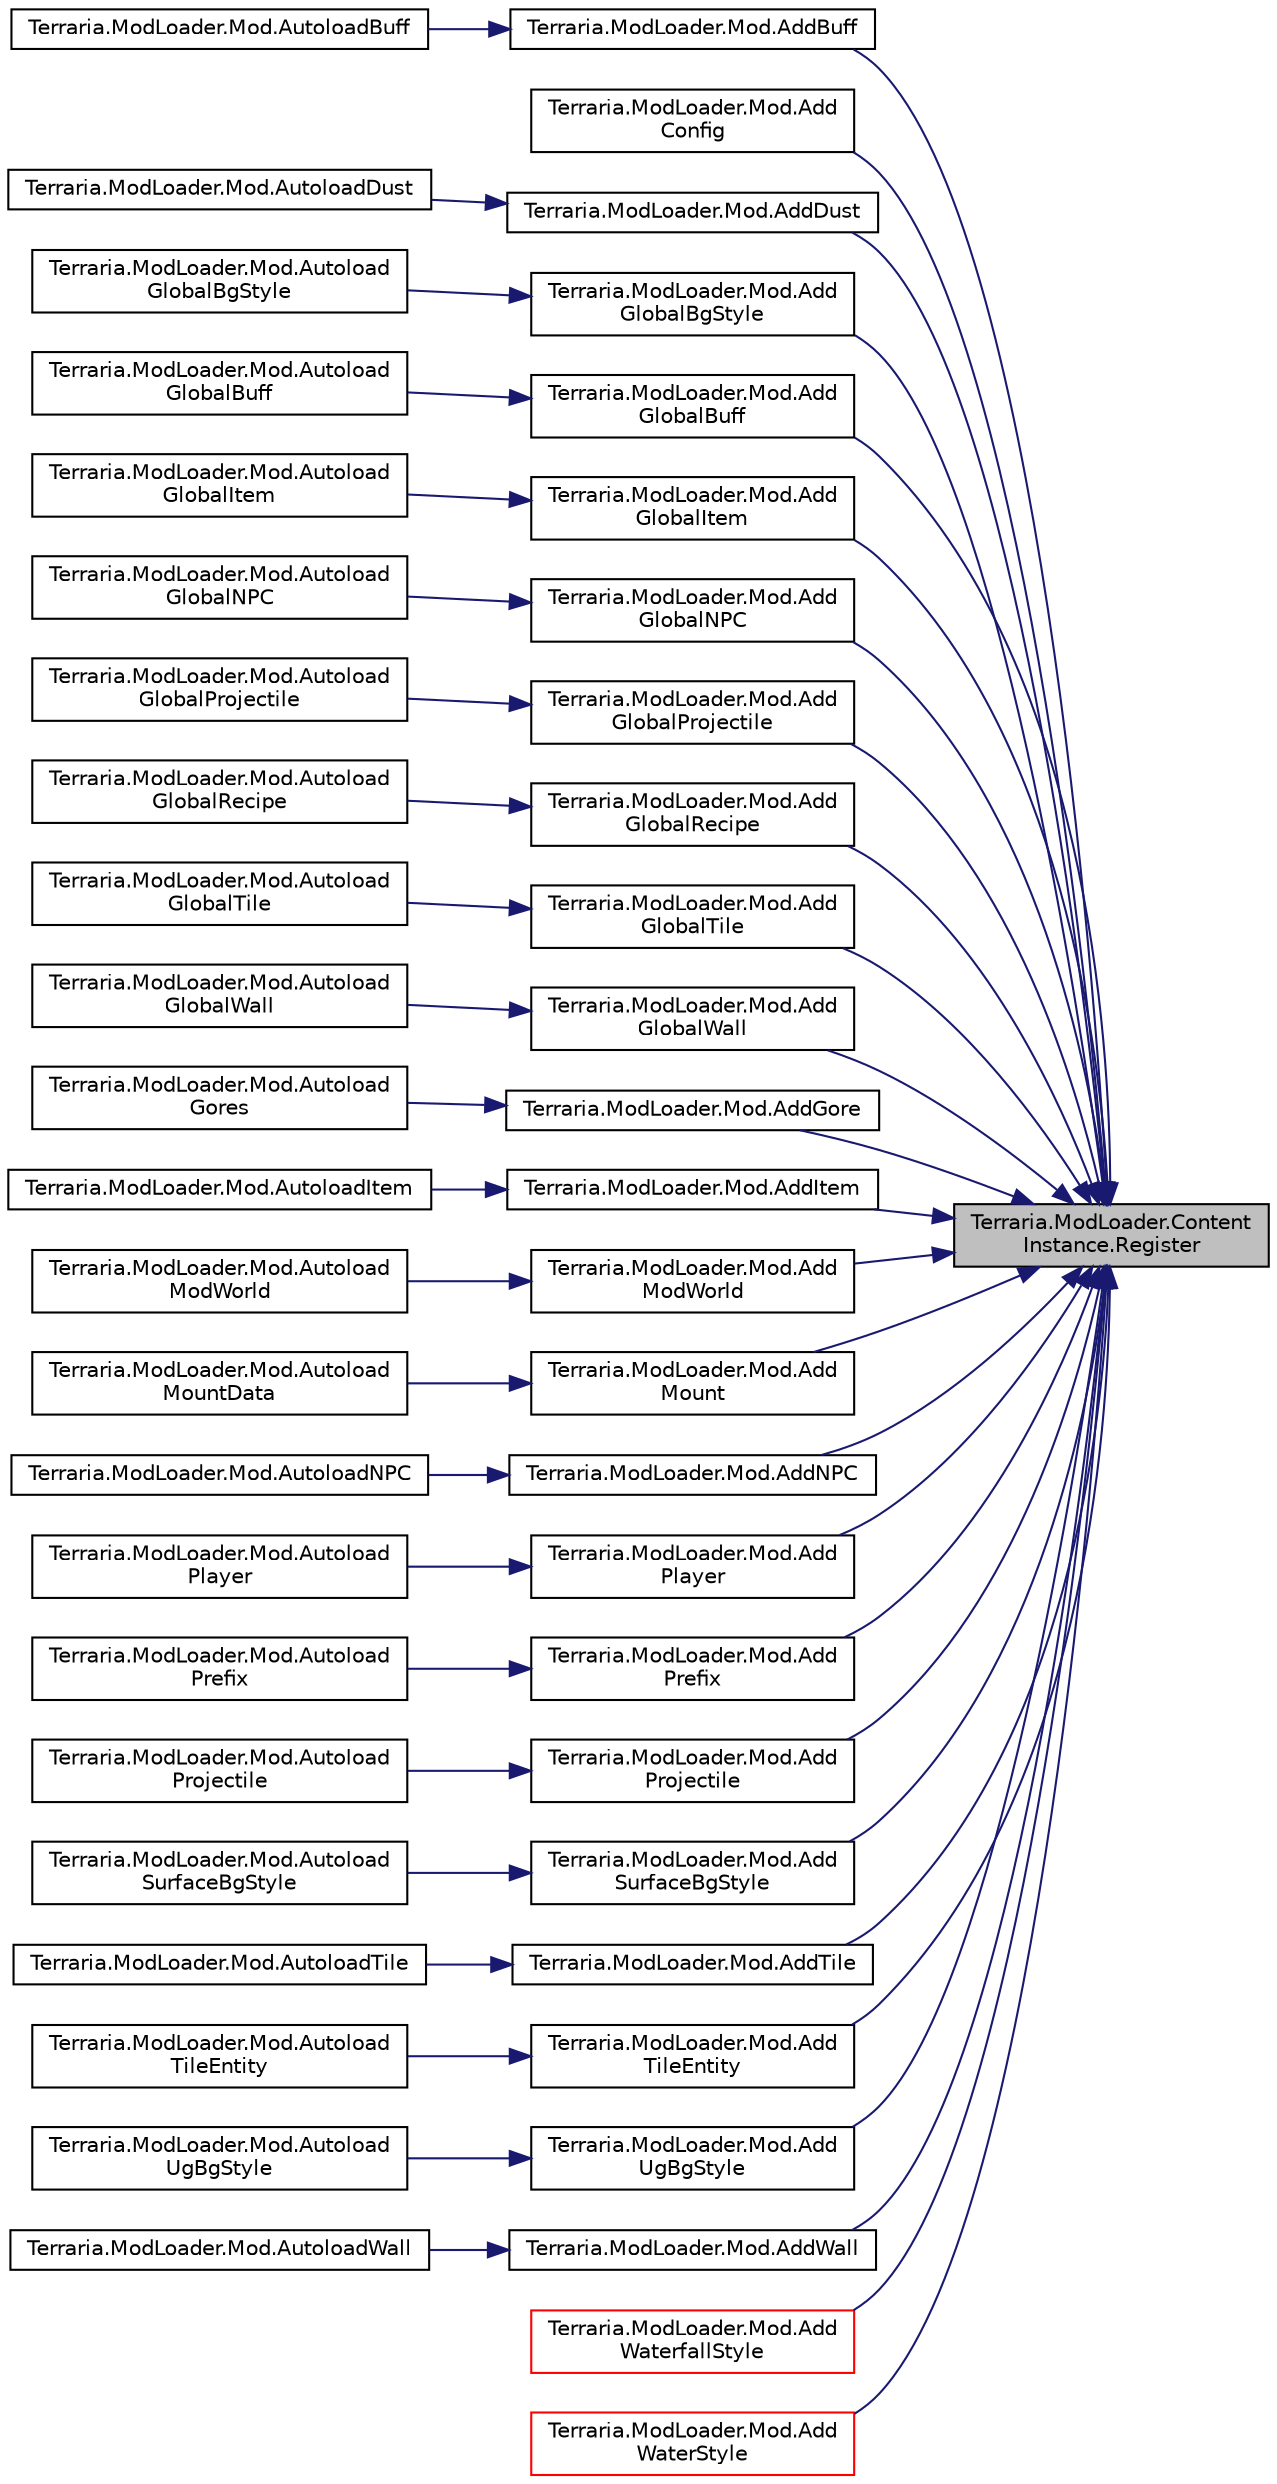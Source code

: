 digraph "Terraria.ModLoader.ContentInstance.Register"
{
 // LATEX_PDF_SIZE
  edge [fontname="Helvetica",fontsize="10",labelfontname="Helvetica",labelfontsize="10"];
  node [fontname="Helvetica",fontsize="10",shape=record];
  rankdir="RL";
  Node1 [label="Terraria.ModLoader.Content\lInstance.Register",height=0.2,width=0.4,color="black", fillcolor="grey75", style="filled", fontcolor="black",tooltip=" "];
  Node1 -> Node2 [dir="back",color="midnightblue",fontsize="10",style="solid",fontname="Helvetica"];
  Node2 [label="Terraria.ModLoader.Mod.AddBuff",height=0.2,width=0.4,color="black", fillcolor="white", style="filled",URL="$class_terraria_1_1_mod_loader_1_1_mod.html#a55288ca705db7b2771c9d38b9a98594b",tooltip="Adds a type of buff to the game with the specified internal name and texture."];
  Node2 -> Node3 [dir="back",color="midnightblue",fontsize="10",style="solid",fontname="Helvetica"];
  Node3 [label="Terraria.ModLoader.Mod.AutoloadBuff",height=0.2,width=0.4,color="black", fillcolor="white", style="filled",URL="$class_terraria_1_1_mod_loader_1_1_mod.html#a33a464999b256b35655f5ca172591d43",tooltip=" "];
  Node1 -> Node4 [dir="back",color="midnightblue",fontsize="10",style="solid",fontname="Helvetica"];
  Node4 [label="Terraria.ModLoader.Mod.Add\lConfig",height=0.2,width=0.4,color="black", fillcolor="white", style="filled",URL="$class_terraria_1_1_mod_loader_1_1_mod.html#ad14287f83742a72083e3c6c9f298835f",tooltip=" "];
  Node1 -> Node5 [dir="back",color="midnightblue",fontsize="10",style="solid",fontname="Helvetica"];
  Node5 [label="Terraria.ModLoader.Mod.AddDust",height=0.2,width=0.4,color="black", fillcolor="white", style="filled",URL="$class_terraria_1_1_mod_loader_1_1_mod.html#a35e24b2d8b9d749c129d8219023b0ec0",tooltip="Adds a type of dust to your mod with the specified name. Create an instance of ModDust normally,..."];
  Node5 -> Node6 [dir="back",color="midnightblue",fontsize="10",style="solid",fontname="Helvetica"];
  Node6 [label="Terraria.ModLoader.Mod.AutoloadDust",height=0.2,width=0.4,color="black", fillcolor="white", style="filled",URL="$class_terraria_1_1_mod_loader_1_1_mod.html#a39adda16701748f5da5f0c6fda3f1ff3",tooltip=" "];
  Node1 -> Node7 [dir="back",color="midnightblue",fontsize="10",style="solid",fontname="Helvetica"];
  Node7 [label="Terraria.ModLoader.Mod.Add\lGlobalBgStyle",height=0.2,width=0.4,color="black", fillcolor="white", style="filled",URL="$class_terraria_1_1_mod_loader_1_1_mod.html#a160a9cbb35a195418791ecc652137534",tooltip="Adds the given global background style with the given name to this mod."];
  Node7 -> Node8 [dir="back",color="midnightblue",fontsize="10",style="solid",fontname="Helvetica"];
  Node8 [label="Terraria.ModLoader.Mod.Autoload\lGlobalBgStyle",height=0.2,width=0.4,color="black", fillcolor="white", style="filled",URL="$class_terraria_1_1_mod_loader_1_1_mod.html#ab4b80a990187bffdefb9339d54e7d3a7",tooltip=" "];
  Node1 -> Node9 [dir="back",color="midnightblue",fontsize="10",style="solid",fontname="Helvetica"];
  Node9 [label="Terraria.ModLoader.Mod.Add\lGlobalBuff",height=0.2,width=0.4,color="black", fillcolor="white", style="filled",URL="$class_terraria_1_1_mod_loader_1_1_mod.html#a84928ee1f0255c4c2820c1abe82b1485",tooltip="Adds the given GlobalBuff instance to this mod using the provided name."];
  Node9 -> Node10 [dir="back",color="midnightblue",fontsize="10",style="solid",fontname="Helvetica"];
  Node10 [label="Terraria.ModLoader.Mod.Autoload\lGlobalBuff",height=0.2,width=0.4,color="black", fillcolor="white", style="filled",URL="$class_terraria_1_1_mod_loader_1_1_mod.html#a47233a6da0bd0cf93ca3f0fd29953ca5",tooltip=" "];
  Node1 -> Node11 [dir="back",color="midnightblue",fontsize="10",style="solid",fontname="Helvetica"];
  Node11 [label="Terraria.ModLoader.Mod.Add\lGlobalItem",height=0.2,width=0.4,color="black", fillcolor="white", style="filled",URL="$class_terraria_1_1_mod_loader_1_1_mod.html#a01174f2a36e18d1ef4dca42cf40660de",tooltip="Adds the given GlobalItem instance to this mod with the provided name."];
  Node11 -> Node12 [dir="back",color="midnightblue",fontsize="10",style="solid",fontname="Helvetica"];
  Node12 [label="Terraria.ModLoader.Mod.Autoload\lGlobalItem",height=0.2,width=0.4,color="black", fillcolor="white", style="filled",URL="$class_terraria_1_1_mod_loader_1_1_mod.html#a757849dd36d5bd004b48e831c1f2af9d",tooltip=" "];
  Node1 -> Node13 [dir="back",color="midnightblue",fontsize="10",style="solid",fontname="Helvetica"];
  Node13 [label="Terraria.ModLoader.Mod.Add\lGlobalNPC",height=0.2,width=0.4,color="black", fillcolor="white", style="filled",URL="$class_terraria_1_1_mod_loader_1_1_mod.html#a819d35ecbf232095887b7c7c5f548624",tooltip="Adds the given GlobalNPC instance to this mod with the provided name."];
  Node13 -> Node14 [dir="back",color="midnightblue",fontsize="10",style="solid",fontname="Helvetica"];
  Node14 [label="Terraria.ModLoader.Mod.Autoload\lGlobalNPC",height=0.2,width=0.4,color="black", fillcolor="white", style="filled",URL="$class_terraria_1_1_mod_loader_1_1_mod.html#a1c5b8c3e6d7c699874ee694eca37342b",tooltip=" "];
  Node1 -> Node15 [dir="back",color="midnightblue",fontsize="10",style="solid",fontname="Helvetica"];
  Node15 [label="Terraria.ModLoader.Mod.Add\lGlobalProjectile",height=0.2,width=0.4,color="black", fillcolor="white", style="filled",URL="$class_terraria_1_1_mod_loader_1_1_mod.html#acb58c4a7ae42701865a03a8ab247cee2",tooltip="Adds the given GlobalProjectile instance to this mod with the provided name."];
  Node15 -> Node16 [dir="back",color="midnightblue",fontsize="10",style="solid",fontname="Helvetica"];
  Node16 [label="Terraria.ModLoader.Mod.Autoload\lGlobalProjectile",height=0.2,width=0.4,color="black", fillcolor="white", style="filled",URL="$class_terraria_1_1_mod_loader_1_1_mod.html#addd3a6562e57d4753f985eae5deb8d80",tooltip=" "];
  Node1 -> Node17 [dir="back",color="midnightblue",fontsize="10",style="solid",fontname="Helvetica"];
  Node17 [label="Terraria.ModLoader.Mod.Add\lGlobalRecipe",height=0.2,width=0.4,color="black", fillcolor="white", style="filled",URL="$class_terraria_1_1_mod_loader_1_1_mod.html#acc81eb2ec1c2c8b77b0a48e1c44b3eea",tooltip="Manually add a Global Recipe during Load"];
  Node17 -> Node18 [dir="back",color="midnightblue",fontsize="10",style="solid",fontname="Helvetica"];
  Node18 [label="Terraria.ModLoader.Mod.Autoload\lGlobalRecipe",height=0.2,width=0.4,color="black", fillcolor="white", style="filled",URL="$class_terraria_1_1_mod_loader_1_1_mod.html#a260102490302084e1d250fc5828d2c77",tooltip=" "];
  Node1 -> Node19 [dir="back",color="midnightblue",fontsize="10",style="solid",fontname="Helvetica"];
  Node19 [label="Terraria.ModLoader.Mod.Add\lGlobalTile",height=0.2,width=0.4,color="black", fillcolor="white", style="filled",URL="$class_terraria_1_1_mod_loader_1_1_mod.html#a007e71453ca0f368bebde55c4794a12e",tooltip="Adds the given GlobalTile instance to this mod with the provided name."];
  Node19 -> Node20 [dir="back",color="midnightblue",fontsize="10",style="solid",fontname="Helvetica"];
  Node20 [label="Terraria.ModLoader.Mod.Autoload\lGlobalTile",height=0.2,width=0.4,color="black", fillcolor="white", style="filled",URL="$class_terraria_1_1_mod_loader_1_1_mod.html#a539677e838ba592861ed487958819314",tooltip=" "];
  Node1 -> Node21 [dir="back",color="midnightblue",fontsize="10",style="solid",fontname="Helvetica"];
  Node21 [label="Terraria.ModLoader.Mod.Add\lGlobalWall",height=0.2,width=0.4,color="black", fillcolor="white", style="filled",URL="$class_terraria_1_1_mod_loader_1_1_mod.html#a34fbb533991ad5a328a3f0c897b5e4a7",tooltip="Adds the given GlobalWall instance to this mod with the provided name."];
  Node21 -> Node22 [dir="back",color="midnightblue",fontsize="10",style="solid",fontname="Helvetica"];
  Node22 [label="Terraria.ModLoader.Mod.Autoload\lGlobalWall",height=0.2,width=0.4,color="black", fillcolor="white", style="filled",URL="$class_terraria_1_1_mod_loader_1_1_mod.html#ad6c54fee62aed4abe4cf115b70d542b0",tooltip=" "];
  Node1 -> Node23 [dir="back",color="midnightblue",fontsize="10",style="solid",fontname="Helvetica"];
  Node23 [label="Terraria.ModLoader.Mod.AddGore",height=0.2,width=0.4,color="black", fillcolor="white", style="filled",URL="$class_terraria_1_1_mod_loader_1_1_mod.html#a0f77bc7cc6bb96b5c825c9b008b0ac70",tooltip="Adds the given texture to the game as a custom gore, with the given custom gore behavior...."];
  Node23 -> Node24 [dir="back",color="midnightblue",fontsize="10",style="solid",fontname="Helvetica"];
  Node24 [label="Terraria.ModLoader.Mod.Autoload\lGores",height=0.2,width=0.4,color="black", fillcolor="white", style="filled",URL="$class_terraria_1_1_mod_loader_1_1_mod.html#ac9064133215499a971fe5842afaefba8",tooltip=" "];
  Node1 -> Node25 [dir="back",color="midnightblue",fontsize="10",style="solid",fontname="Helvetica"];
  Node25 [label="Terraria.ModLoader.Mod.AddItem",height=0.2,width=0.4,color="black", fillcolor="white", style="filled",URL="$class_terraria_1_1_mod_loader_1_1_mod.html#adab40a83505b67624f9789e85f6b4fde",tooltip="Adds a type of item to your mod with the specified internal name. This method should be called in Loa..."];
  Node25 -> Node26 [dir="back",color="midnightblue",fontsize="10",style="solid",fontname="Helvetica"];
  Node26 [label="Terraria.ModLoader.Mod.AutoloadItem",height=0.2,width=0.4,color="black", fillcolor="white", style="filled",URL="$class_terraria_1_1_mod_loader_1_1_mod.html#abda6b3a9ca7641689fd6e5dbdd954b86",tooltip=" "];
  Node1 -> Node27 [dir="back",color="midnightblue",fontsize="10",style="solid",fontname="Helvetica"];
  Node27 [label="Terraria.ModLoader.Mod.Add\lModWorld",height=0.2,width=0.4,color="black", fillcolor="white", style="filled",URL="$class_terraria_1_1_mod_loader_1_1_mod.html#ab33e96bff6f25a168d2962f64718628f",tooltip="Adds a ModWorld to this mod with the given name."];
  Node27 -> Node28 [dir="back",color="midnightblue",fontsize="10",style="solid",fontname="Helvetica"];
  Node28 [label="Terraria.ModLoader.Mod.Autoload\lModWorld",height=0.2,width=0.4,color="black", fillcolor="white", style="filled",URL="$class_terraria_1_1_mod_loader_1_1_mod.html#add23821649453480685af3af217c19f0",tooltip=" "];
  Node1 -> Node29 [dir="back",color="midnightblue",fontsize="10",style="solid",fontname="Helvetica"];
  Node29 [label="Terraria.ModLoader.Mod.Add\lMount",height=0.2,width=0.4,color="black", fillcolor="white", style="filled",URL="$class_terraria_1_1_mod_loader_1_1_mod.html#a9f844d58f1fc1cc6048d53729ec94821",tooltip="Adds the given mount to the game with the given name and texture. The extraTextures dictionary should..."];
  Node29 -> Node30 [dir="back",color="midnightblue",fontsize="10",style="solid",fontname="Helvetica"];
  Node30 [label="Terraria.ModLoader.Mod.Autoload\lMountData",height=0.2,width=0.4,color="black", fillcolor="white", style="filled",URL="$class_terraria_1_1_mod_loader_1_1_mod.html#ae0d192b40a5334b56f19a64161ac3511",tooltip=" "];
  Node1 -> Node31 [dir="back",color="midnightblue",fontsize="10",style="solid",fontname="Helvetica"];
  Node31 [label="Terraria.ModLoader.Mod.AddNPC",height=0.2,width=0.4,color="black", fillcolor="white", style="filled",URL="$class_terraria_1_1_mod_loader_1_1_mod.html#a40156ebb40b43a863961582b89b4bab7",tooltip="Adds a type of NPC to the game with the specified name and texture. Also allows you to give the NPC a..."];
  Node31 -> Node32 [dir="back",color="midnightblue",fontsize="10",style="solid",fontname="Helvetica"];
  Node32 [label="Terraria.ModLoader.Mod.AutoloadNPC",height=0.2,width=0.4,color="black", fillcolor="white", style="filled",URL="$class_terraria_1_1_mod_loader_1_1_mod.html#ad77577c0eeaae460a0f0652b70897259",tooltip=" "];
  Node1 -> Node33 [dir="back",color="midnightblue",fontsize="10",style="solid",fontname="Helvetica"];
  Node33 [label="Terraria.ModLoader.Mod.Add\lPlayer",height=0.2,width=0.4,color="black", fillcolor="white", style="filled",URL="$class_terraria_1_1_mod_loader_1_1_mod.html#a213ac752d7c7e155c6c614ba9f6b3043",tooltip="Adds a type of ModPlayer to this mod. All ModPlayer types will be newly created and attached to each ..."];
  Node33 -> Node34 [dir="back",color="midnightblue",fontsize="10",style="solid",fontname="Helvetica"];
  Node34 [label="Terraria.ModLoader.Mod.Autoload\lPlayer",height=0.2,width=0.4,color="black", fillcolor="white", style="filled",URL="$class_terraria_1_1_mod_loader_1_1_mod.html#a01aaa129cd2ff87b999e12a71e3e3d1b",tooltip=" "];
  Node1 -> Node35 [dir="back",color="midnightblue",fontsize="10",style="solid",fontname="Helvetica"];
  Node35 [label="Terraria.ModLoader.Mod.Add\lPrefix",height=0.2,width=0.4,color="black", fillcolor="white", style="filled",URL="$class_terraria_1_1_mod_loader_1_1_mod.html#a567196abdd3218970adf650a2e54dd7c",tooltip="Adds a prefix to your mod with the specified internal name. This method should be called in Load...."];
  Node35 -> Node36 [dir="back",color="midnightblue",fontsize="10",style="solid",fontname="Helvetica"];
  Node36 [label="Terraria.ModLoader.Mod.Autoload\lPrefix",height=0.2,width=0.4,color="black", fillcolor="white", style="filled",URL="$class_terraria_1_1_mod_loader_1_1_mod.html#a47fe45a162f50e14fd201ef2f4c1ae43",tooltip=" "];
  Node1 -> Node37 [dir="back",color="midnightblue",fontsize="10",style="solid",fontname="Helvetica"];
  Node37 [label="Terraria.ModLoader.Mod.Add\lProjectile",height=0.2,width=0.4,color="black", fillcolor="white", style="filled",URL="$class_terraria_1_1_mod_loader_1_1_mod.html#aa2df60c138c72148d426806d077bca9c",tooltip="Adds a type of projectile to the game with the specified name."];
  Node37 -> Node38 [dir="back",color="midnightblue",fontsize="10",style="solid",fontname="Helvetica"];
  Node38 [label="Terraria.ModLoader.Mod.Autoload\lProjectile",height=0.2,width=0.4,color="black", fillcolor="white", style="filled",URL="$class_terraria_1_1_mod_loader_1_1_mod.html#a2cc06bb68e395f20ede259d09eb91b05",tooltip=" "];
  Node1 -> Node39 [dir="back",color="midnightblue",fontsize="10",style="solid",fontname="Helvetica"];
  Node39 [label="Terraria.ModLoader.Mod.Add\lSurfaceBgStyle",height=0.2,width=0.4,color="black", fillcolor="white", style="filled",URL="$class_terraria_1_1_mod_loader_1_1_mod.html#aeb8e86a5ffd24bb016470689ec5f9461",tooltip="Adds the given surface background style with the given name to this mod."];
  Node39 -> Node40 [dir="back",color="midnightblue",fontsize="10",style="solid",fontname="Helvetica"];
  Node40 [label="Terraria.ModLoader.Mod.Autoload\lSurfaceBgStyle",height=0.2,width=0.4,color="black", fillcolor="white", style="filled",URL="$class_terraria_1_1_mod_loader_1_1_mod.html#a6026f47db8932c4ecec5c396a53dcb8c",tooltip=" "];
  Node1 -> Node41 [dir="back",color="midnightblue",fontsize="10",style="solid",fontname="Helvetica"];
  Node41 [label="Terraria.ModLoader.Mod.AddTile",height=0.2,width=0.4,color="black", fillcolor="white", style="filled",URL="$class_terraria_1_1_mod_loader_1_1_mod.html#a7b7be7670de0a520f74f6c114dad86e1",tooltip="Adds a type of tile to the game with the specified name and texture."];
  Node41 -> Node42 [dir="back",color="midnightblue",fontsize="10",style="solid",fontname="Helvetica"];
  Node42 [label="Terraria.ModLoader.Mod.AutoloadTile",height=0.2,width=0.4,color="black", fillcolor="white", style="filled",URL="$class_terraria_1_1_mod_loader_1_1_mod.html#aeedb7fee34156065ea69dc5e34eba0b3",tooltip=" "];
  Node1 -> Node43 [dir="back",color="midnightblue",fontsize="10",style="solid",fontname="Helvetica"];
  Node43 [label="Terraria.ModLoader.Mod.Add\lTileEntity",height=0.2,width=0.4,color="black", fillcolor="white", style="filled",URL="$class_terraria_1_1_mod_loader_1_1_mod.html#ac758a026da85e5af75b52e19cc5ccf6a",tooltip="Manually add a tile entity during Load."];
  Node43 -> Node44 [dir="back",color="midnightblue",fontsize="10",style="solid",fontname="Helvetica"];
  Node44 [label="Terraria.ModLoader.Mod.Autoload\lTileEntity",height=0.2,width=0.4,color="black", fillcolor="white", style="filled",URL="$class_terraria_1_1_mod_loader_1_1_mod.html#aebdbd8e9f2de17f3170baf8cc369c601",tooltip=" "];
  Node1 -> Node45 [dir="back",color="midnightblue",fontsize="10",style="solid",fontname="Helvetica"];
  Node45 [label="Terraria.ModLoader.Mod.Add\lUgBgStyle",height=0.2,width=0.4,color="black", fillcolor="white", style="filled",URL="$class_terraria_1_1_mod_loader_1_1_mod.html#a9666156b5add36e5e49c3d75c881fdfd",tooltip="Adds the given underground background style with the given name to this mod."];
  Node45 -> Node46 [dir="back",color="midnightblue",fontsize="10",style="solid",fontname="Helvetica"];
  Node46 [label="Terraria.ModLoader.Mod.Autoload\lUgBgStyle",height=0.2,width=0.4,color="black", fillcolor="white", style="filled",URL="$class_terraria_1_1_mod_loader_1_1_mod.html#abb0e41afb3cb3fbea7bab4735ad0319c",tooltip=" "];
  Node1 -> Node47 [dir="back",color="midnightblue",fontsize="10",style="solid",fontname="Helvetica"];
  Node47 [label="Terraria.ModLoader.Mod.AddWall",height=0.2,width=0.4,color="black", fillcolor="white", style="filled",URL="$class_terraria_1_1_mod_loader_1_1_mod.html#a8a88e102920c0596be47c89571f03160",tooltip="Adds a type of wall to the game with the specified name and texture."];
  Node47 -> Node48 [dir="back",color="midnightblue",fontsize="10",style="solid",fontname="Helvetica"];
  Node48 [label="Terraria.ModLoader.Mod.AutoloadWall",height=0.2,width=0.4,color="black", fillcolor="white", style="filled",URL="$class_terraria_1_1_mod_loader_1_1_mod.html#a49a37117b8e70a2e40fd1668e8399fa6",tooltip=" "];
  Node1 -> Node49 [dir="back",color="midnightblue",fontsize="10",style="solid",fontname="Helvetica"];
  Node49 [label="Terraria.ModLoader.Mod.Add\lWaterfallStyle",height=0.2,width=0.4,color="red", fillcolor="white", style="filled",URL="$class_terraria_1_1_mod_loader_1_1_mod.html#a42e30a6b84e6c69dc3c65fb44453df86",tooltip="Adds the given waterfall style to the game with the given name and texture path."];
  Node1 -> Node51 [dir="back",color="midnightblue",fontsize="10",style="solid",fontname="Helvetica"];
  Node51 [label="Terraria.ModLoader.Mod.Add\lWaterStyle",height=0.2,width=0.4,color="red", fillcolor="white", style="filled",URL="$class_terraria_1_1_mod_loader_1_1_mod.html#ad4f20eea97fe31adffa4483ff24e1e5b",tooltip="Adds the given water style to the game with the given name, texture path, and block texture path."];
}
